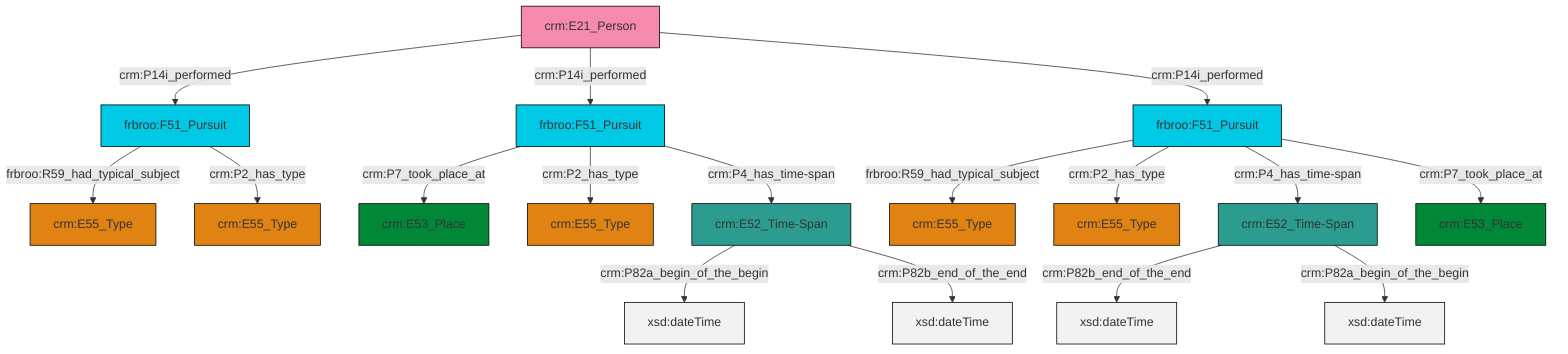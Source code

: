 graph TD
classDef Literal fill:#f2f2f2,stroke:#000000;
classDef CRM_Entity fill:#FFFFFF,stroke:#000000;
classDef Temporal_Entity fill:#00C9E6, stroke:#000000;
classDef Type fill:#E18312, stroke:#000000;
classDef Time-Span fill:#2C9C91, stroke:#000000;
classDef Appellation fill:#FFEB7F, stroke:#000000;
classDef Place fill:#008836, stroke:#000000;
classDef Persistent_Item fill:#B266B2, stroke:#000000;
classDef Conceptual_Object fill:#FFD700, stroke:#000000;
classDef Physical_Thing fill:#D2B48C, stroke:#000000;
classDef Actor fill:#f58aad, stroke:#000000;
classDef PC_Classes fill:#4ce600, stroke:#000000;
classDef Multi fill:#cccccc,stroke:#000000;

0["crm:E52_Time-Span"]:::Time-Span -->|crm:P82a_begin_of_the_begin| 1[xsd:dateTime]:::Literal
4["crm:E52_Time-Span"]:::Time-Span -->|crm:P82b_end_of_the_end| 5[xsd:dateTime]:::Literal
12["crm:E21_Person"]:::Actor -->|crm:P14i_performed| 8["frbroo:F51_Pursuit"]:::Temporal_Entity
0["crm:E52_Time-Span"]:::Time-Span -->|crm:P82b_end_of_the_end| 16[xsd:dateTime]:::Literal
20["frbroo:F51_Pursuit"]:::Temporal_Entity -->|frbroo:R59_had_typical_subject| 10["crm:E55_Type"]:::Type
12["crm:E21_Person"]:::Actor -->|crm:P14i_performed| 21["frbroo:F51_Pursuit"]:::Temporal_Entity
20["frbroo:F51_Pursuit"]:::Temporal_Entity -->|crm:P2_has_type| 23["crm:E55_Type"]:::Type
20["frbroo:F51_Pursuit"]:::Temporal_Entity -->|crm:P4_has_time-span| 4["crm:E52_Time-Span"]:::Time-Span
8["frbroo:F51_Pursuit"]:::Temporal_Entity -->|frbroo:R59_had_typical_subject| 25["crm:E55_Type"]:::Type
4["crm:E52_Time-Span"]:::Time-Span -->|crm:P82a_begin_of_the_begin| 26[xsd:dateTime]:::Literal
12["crm:E21_Person"]:::Actor -->|crm:P14i_performed| 20["frbroo:F51_Pursuit"]:::Temporal_Entity
21["frbroo:F51_Pursuit"]:::Temporal_Entity -->|crm:P7_took_place_at| 14["crm:E53_Place"]:::Place
8["frbroo:F51_Pursuit"]:::Temporal_Entity -->|crm:P2_has_type| 6["crm:E55_Type"]:::Type
21["frbroo:F51_Pursuit"]:::Temporal_Entity -->|crm:P2_has_type| 2["crm:E55_Type"]:::Type
21["frbroo:F51_Pursuit"]:::Temporal_Entity -->|crm:P4_has_time-span| 0["crm:E52_Time-Span"]:::Time-Span
20["frbroo:F51_Pursuit"]:::Temporal_Entity -->|crm:P7_took_place_at| 18["crm:E53_Place"]:::Place